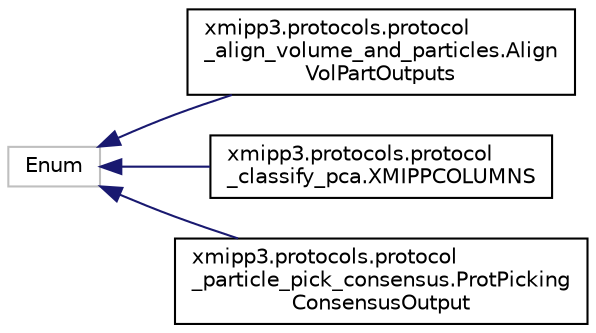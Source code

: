 digraph "Graphical Class Hierarchy"
{
  edge [fontname="Helvetica",fontsize="10",labelfontname="Helvetica",labelfontsize="10"];
  node [fontname="Helvetica",fontsize="10",shape=record];
  rankdir="LR";
  Node259 [label="Enum",height=0.2,width=0.4,color="grey75", fillcolor="white", style="filled"];
  Node259 -> Node0 [dir="back",color="midnightblue",fontsize="10",style="solid",fontname="Helvetica"];
  Node0 [label="xmipp3.protocols.protocol\l_align_volume_and_particles.Align\lVolPartOutputs",height=0.2,width=0.4,color="black", fillcolor="white", style="filled",URL="$classxmipp3_1_1protocols_1_1protocol__align__volume__and__particles_1_1AlignVolPartOutputs.html"];
  Node259 -> Node261 [dir="back",color="midnightblue",fontsize="10",style="solid",fontname="Helvetica"];
  Node261 [label="xmipp3.protocols.protocol\l_classify_pca.XMIPPCOLUMNS",height=0.2,width=0.4,color="black", fillcolor="white", style="filled",URL="$classxmipp3_1_1protocols_1_1protocol__classify__pca_1_1XMIPPCOLUMNS.html"];
  Node259 -> Node262 [dir="back",color="midnightblue",fontsize="10",style="solid",fontname="Helvetica"];
  Node262 [label="xmipp3.protocols.protocol\l_particle_pick_consensus.ProtPicking\lConsensusOutput",height=0.2,width=0.4,color="black", fillcolor="white", style="filled",URL="$classxmipp3_1_1protocols_1_1protocol__particle__pick__consensus_1_1ProtPickingConsensusOutput.html"];
}
